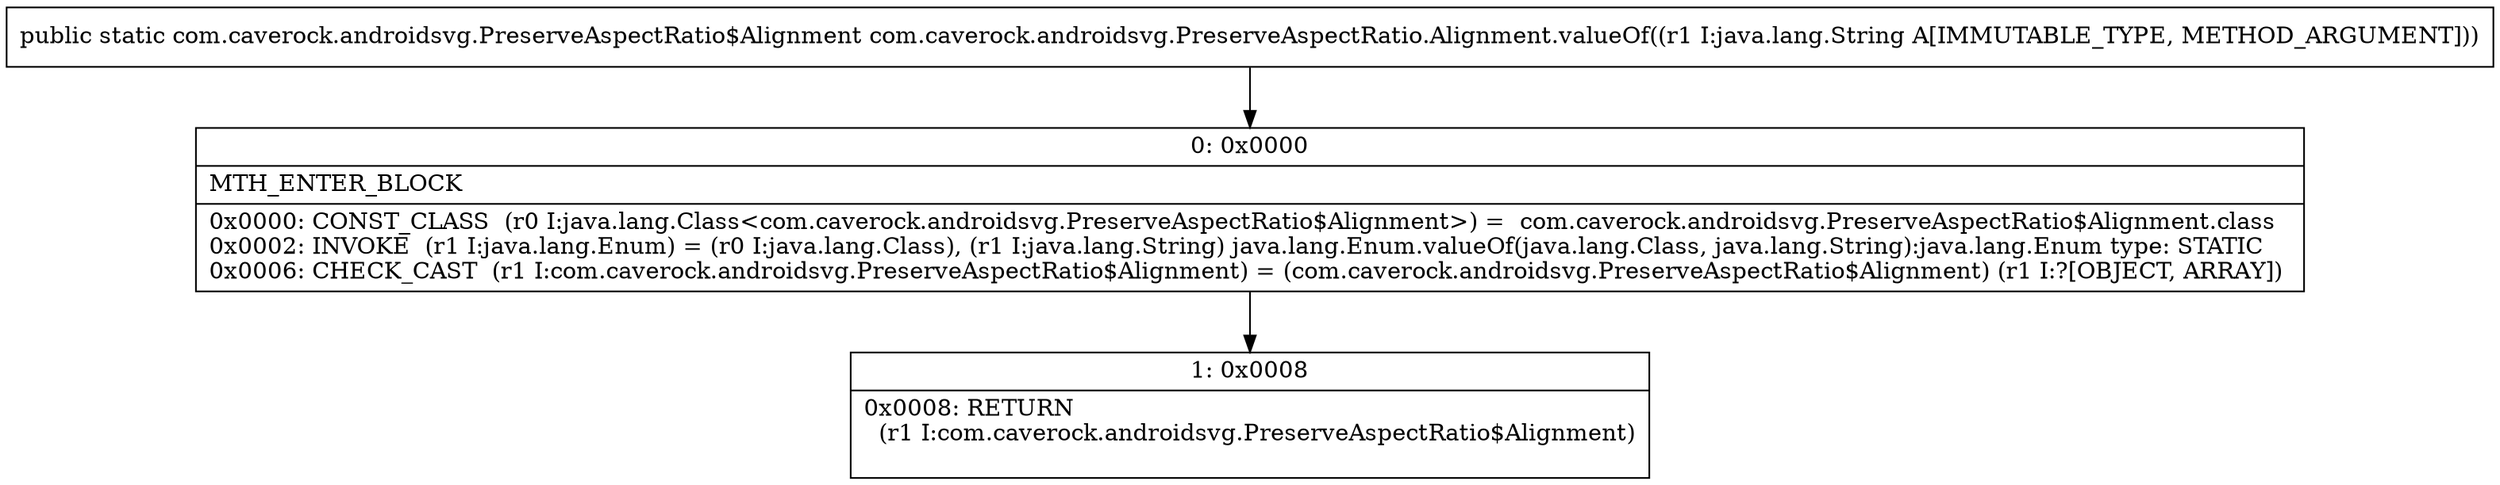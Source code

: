 digraph "CFG forcom.caverock.androidsvg.PreserveAspectRatio.Alignment.valueOf(Ljava\/lang\/String;)Lcom\/caverock\/androidsvg\/PreserveAspectRatio$Alignment;" {
Node_0 [shape=record,label="{0\:\ 0x0000|MTH_ENTER_BLOCK\l|0x0000: CONST_CLASS  (r0 I:java.lang.Class\<com.caverock.androidsvg.PreserveAspectRatio$Alignment\>) =  com.caverock.androidsvg.PreserveAspectRatio$Alignment.class \l0x0002: INVOKE  (r1 I:java.lang.Enum) = (r0 I:java.lang.Class), (r1 I:java.lang.String) java.lang.Enum.valueOf(java.lang.Class, java.lang.String):java.lang.Enum type: STATIC \l0x0006: CHECK_CAST  (r1 I:com.caverock.androidsvg.PreserveAspectRatio$Alignment) = (com.caverock.androidsvg.PreserveAspectRatio$Alignment) (r1 I:?[OBJECT, ARRAY]) \l}"];
Node_1 [shape=record,label="{1\:\ 0x0008|0x0008: RETURN  \l  (r1 I:com.caverock.androidsvg.PreserveAspectRatio$Alignment)\l \l}"];
MethodNode[shape=record,label="{public static com.caverock.androidsvg.PreserveAspectRatio$Alignment com.caverock.androidsvg.PreserveAspectRatio.Alignment.valueOf((r1 I:java.lang.String A[IMMUTABLE_TYPE, METHOD_ARGUMENT])) }"];
MethodNode -> Node_0;
Node_0 -> Node_1;
}

